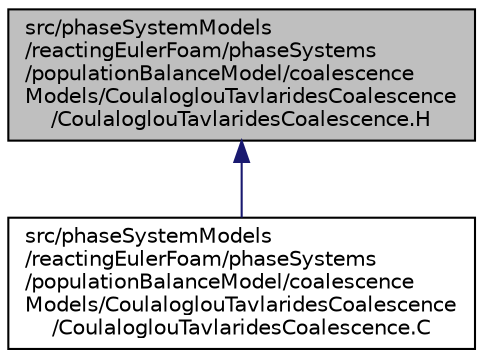 digraph "src/phaseSystemModels/reactingEulerFoam/phaseSystems/populationBalanceModel/coalescenceModels/CoulaloglouTavlaridesCoalescence/CoulaloglouTavlaridesCoalescence.H"
{
  bgcolor="transparent";
  edge [fontname="Helvetica",fontsize="10",labelfontname="Helvetica",labelfontsize="10"];
  node [fontname="Helvetica",fontsize="10",shape=record];
  Node1 [label="src/phaseSystemModels\l/reactingEulerFoam/phaseSystems\l/populationBalanceModel/coalescence\lModels/CoulaloglouTavlaridesCoalescence\l/CoulaloglouTavlaridesCoalescence.H",height=0.2,width=0.4,color="black", fillcolor="grey75", style="filled" fontcolor="black"];
  Node1 -> Node2 [dir="back",color="midnightblue",fontsize="10",style="solid",fontname="Helvetica"];
  Node2 [label="src/phaseSystemModels\l/reactingEulerFoam/phaseSystems\l/populationBalanceModel/coalescence\lModels/CoulaloglouTavlaridesCoalescence\l/CoulaloglouTavlaridesCoalescence.C",height=0.2,width=0.4,color="black",URL="$CoulaloglouTavlaridesCoalescence_8C.html"];
}
